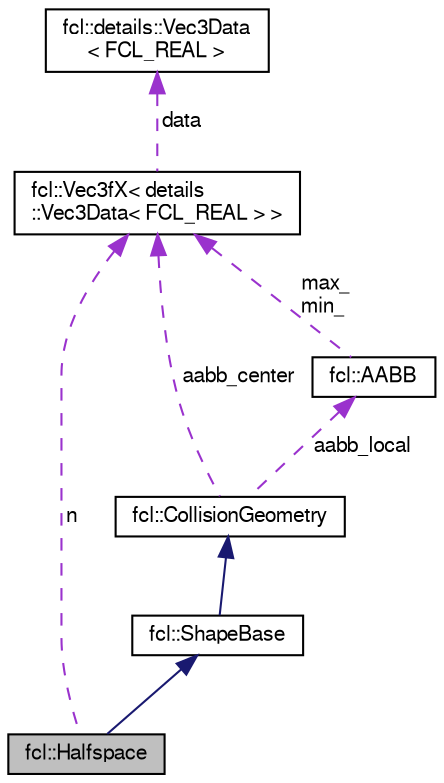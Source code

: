 digraph "fcl::Halfspace"
{
  edge [fontname="FreeSans",fontsize="10",labelfontname="FreeSans",labelfontsize="10"];
  node [fontname="FreeSans",fontsize="10",shape=record];
  Node1 [label="fcl::Halfspace",height=0.2,width=0.4,color="black", fillcolor="grey75", style="filled" fontcolor="black"];
  Node2 -> Node1 [dir="back",color="midnightblue",fontsize="10",style="solid",fontname="FreeSans"];
  Node2 [label="fcl::ShapeBase",height=0.2,width=0.4,color="black", fillcolor="white", style="filled",URL="$a00173.html",tooltip="Base class for all basic geometric shapes. "];
  Node3 -> Node2 [dir="back",color="midnightblue",fontsize="10",style="solid",fontname="FreeSans"];
  Node3 [label="fcl::CollisionGeometry",height=0.2,width=0.4,color="black", fillcolor="white", style="filled",URL="$a00028.html",tooltip="The geometry for the object for collision or distance computation. "];
  Node4 -> Node3 [dir="back",color="darkorchid3",fontsize="10",style="dashed",label=" aabb_center" ,fontname="FreeSans"];
  Node4 [label="fcl::Vec3fX\< details\l::Vec3Data\< FCL_REAL \> \>",height=0.2,width=0.4,color="black", fillcolor="white", style="filled",URL="$a00223.html"];
  Node5 -> Node4 [dir="back",color="darkorchid3",fontsize="10",style="dashed",label=" data" ,fontname="FreeSans"];
  Node5 [label="fcl::details::Vec3Data\l\< FCL_REAL \>",height=0.2,width=0.4,color="black", fillcolor="white", style="filled",URL="$a00222.html"];
  Node6 -> Node3 [dir="back",color="darkorchid3",fontsize="10",style="dashed",label=" aabb_local" ,fontname="FreeSans"];
  Node6 [label="fcl::AABB",height=0.2,width=0.4,color="black", fillcolor="white", style="filled",URL="$a00003.html",tooltip="A class describing the AABB collision structure, which is a box in 3D space determined by two diagona..."];
  Node4 -> Node6 [dir="back",color="darkorchid3",fontsize="10",style="dashed",label=" max_\nmin_" ,fontname="FreeSans"];
  Node4 -> Node1 [dir="back",color="darkorchid3",fontsize="10",style="dashed",label=" n" ,fontname="FreeSans"];
}
